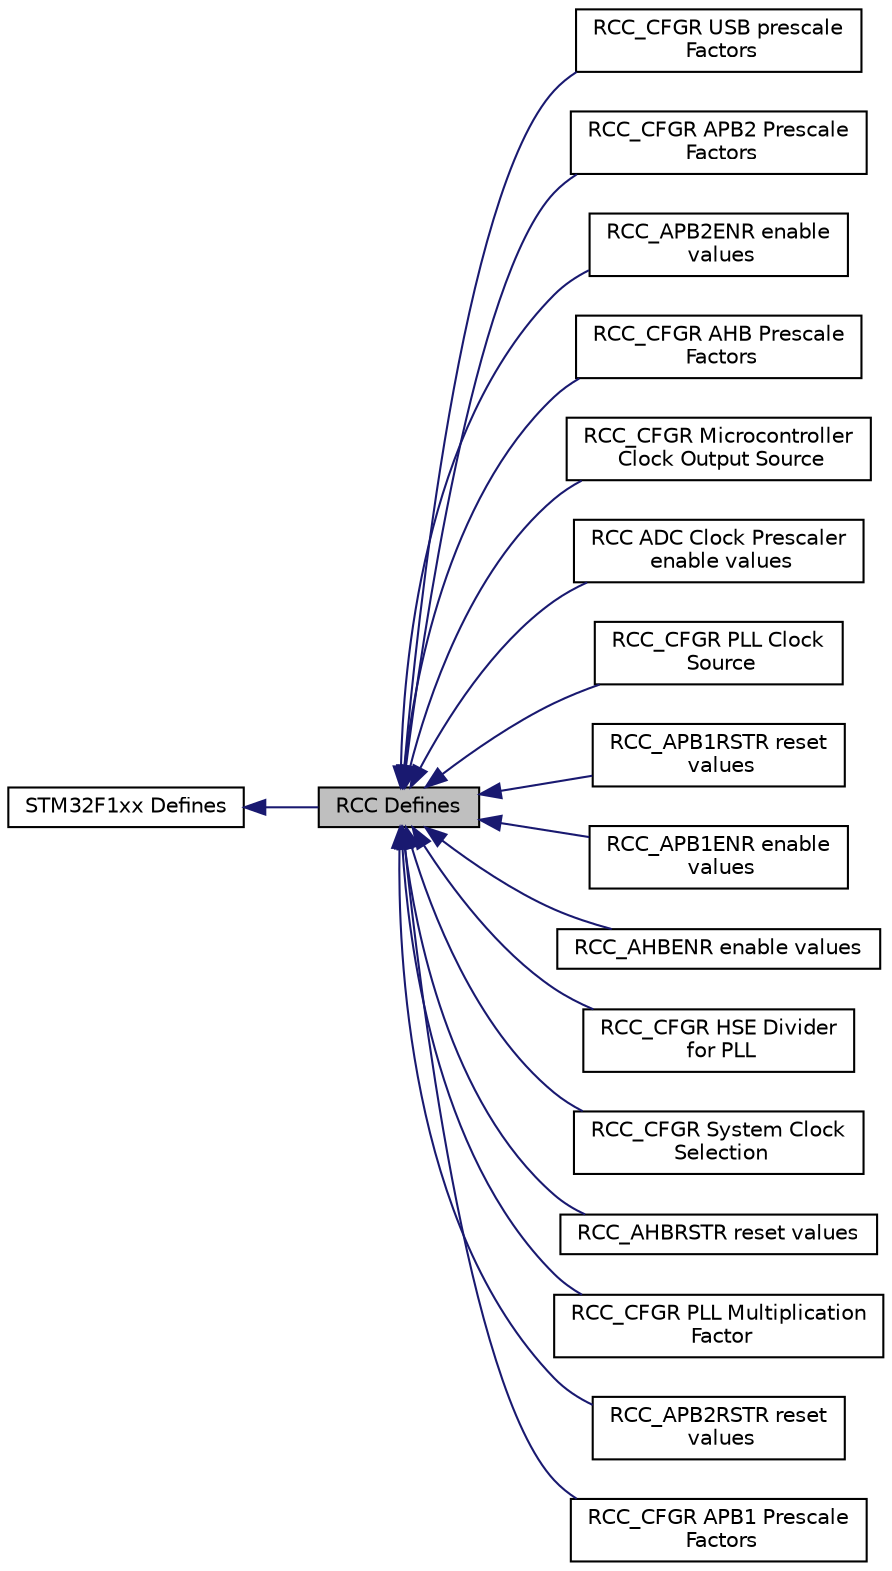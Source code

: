 digraph "RCC Defines"
{
  edge [fontname="Helvetica",fontsize="10",labelfontname="Helvetica",labelfontsize="10"];
  node [fontname="Helvetica",fontsize="10",shape=record];
  rankdir=LR;
  Node3 [label="RCC_CFGR USB prescale\l Factors",height=0.2,width=0.4,color="black", fillcolor="white", style="filled",URL="$group__rcc__cfgr__usbpre.html"];
  Node8 [label="RCC_CFGR APB2 Prescale\l Factors",height=0.2,width=0.4,color="black", fillcolor="white", style="filled",URL="$group__rcc__cfgr__apb2pre.html"];
  Node1 [label="STM32F1xx Defines",height=0.2,width=0.4,color="black", fillcolor="white", style="filled",URL="$group__STM32F1xx__defines.html",tooltip="Defined Constants and Types for the STM32F1xx series."];
  Node15 [label="RCC_APB2ENR enable\l values",height=0.2,width=0.4,color="black", fillcolor="white", style="filled",URL="$group__rcc__apb2enr__en.html"];
  Node10 [label="RCC_CFGR AHB Prescale\l Factors",height=0.2,width=0.4,color="black", fillcolor="white", style="filled",URL="$group__rcc__cfgr__ahbpre.html"];
  Node2 [label="RCC_CFGR Microcontroller\l Clock Output Source",height=0.2,width=0.4,color="black", fillcolor="white", style="filled",URL="$group__rcc__cfgr__co.html"];
  Node7 [label="RCC ADC Clock Prescaler\l enable values",height=0.2,width=0.4,color="black", fillcolor="white", style="filled",URL="$group__rcc__cfgr__adcpre.html"];
  Node6 [label="RCC_CFGR PLL Clock\l Source",height=0.2,width=0.4,color="black", fillcolor="white", style="filled",URL="$group__rcc__cfgr__pcs.html"];
  Node13 [label="RCC_APB1RSTR reset\l values",height=0.2,width=0.4,color="black", fillcolor="white", style="filled",URL="$group__rcc__apb1rstr__rst.html"];
  Node16 [label="RCC_APB1ENR enable\l values",height=0.2,width=0.4,color="black", fillcolor="white", style="filled",URL="$group__rcc__apb1enr__en.html"];
  Node14 [label="RCC_AHBENR enable values",height=0.2,width=0.4,color="black", fillcolor="white", style="filled",URL="$group__rcc__ahbenr__en.html"];
  Node0 [label="RCC Defines",height=0.2,width=0.4,color="black", fillcolor="grey75", style="filled" fontcolor="black"];
  Node5 [label="RCC_CFGR HSE Divider\l for PLL",height=0.2,width=0.4,color="black", fillcolor="white", style="filled",URL="$group__rcc__cfgr__hsepre.html"];
  Node11 [label="RCC_CFGR System Clock\l Selection",height=0.2,width=0.4,color="black", fillcolor="white", style="filled",URL="$group__rcc__cfgr__scs.html"];
  Node17 [label="RCC_AHBRSTR reset values",height=0.2,width=0.4,color="black", fillcolor="white", style="filled",URL="$group__rcc__ahbrstr__rst.html"];
  Node4 [label="RCC_CFGR PLL Multiplication\l Factor",height=0.2,width=0.4,color="black", fillcolor="white", style="filled",URL="$group__rcc__cfgr__pmf.html"];
  Node12 [label="RCC_APB2RSTR reset\l values",height=0.2,width=0.4,color="black", fillcolor="white", style="filled",URL="$group__rcc__apb2rstr__rst.html"];
  Node9 [label="RCC_CFGR APB1 Prescale\l Factors",height=0.2,width=0.4,color="black", fillcolor="white", style="filled",URL="$group__rcc__cfgr__apb1pre.html"];
  Node1->Node0 [shape=plaintext, color="midnightblue", dir="back", style="solid"];
  Node0->Node2 [shape=plaintext, color="midnightblue", dir="back", style="solid"];
  Node0->Node3 [shape=plaintext, color="midnightblue", dir="back", style="solid"];
  Node0->Node4 [shape=plaintext, color="midnightblue", dir="back", style="solid"];
  Node0->Node5 [shape=plaintext, color="midnightblue", dir="back", style="solid"];
  Node0->Node6 [shape=plaintext, color="midnightblue", dir="back", style="solid"];
  Node0->Node7 [shape=plaintext, color="midnightblue", dir="back", style="solid"];
  Node0->Node8 [shape=plaintext, color="midnightblue", dir="back", style="solid"];
  Node0->Node9 [shape=plaintext, color="midnightblue", dir="back", style="solid"];
  Node0->Node10 [shape=plaintext, color="midnightblue", dir="back", style="solid"];
  Node0->Node11 [shape=plaintext, color="midnightblue", dir="back", style="solid"];
  Node0->Node12 [shape=plaintext, color="midnightblue", dir="back", style="solid"];
  Node0->Node13 [shape=plaintext, color="midnightblue", dir="back", style="solid"];
  Node0->Node14 [shape=plaintext, color="midnightblue", dir="back", style="solid"];
  Node0->Node15 [shape=plaintext, color="midnightblue", dir="back", style="solid"];
  Node0->Node16 [shape=plaintext, color="midnightblue", dir="back", style="solid"];
  Node0->Node17 [shape=plaintext, color="midnightblue", dir="back", style="solid"];
}
